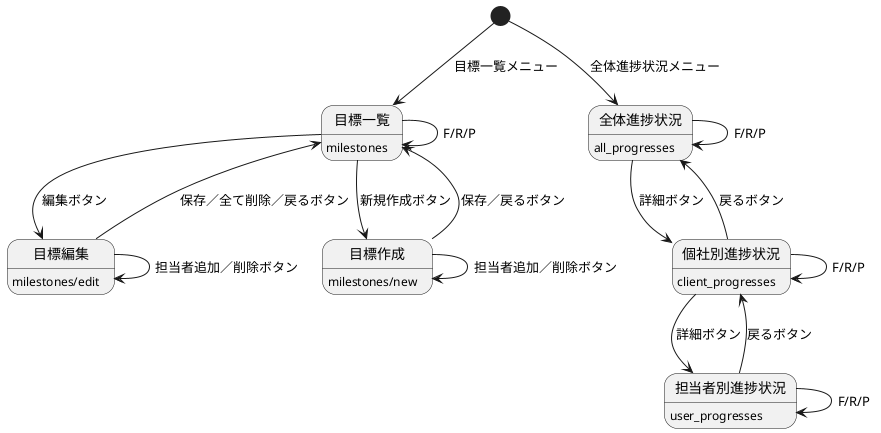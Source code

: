 @startuml 目標管理
[*]--> 目標一覧: 目標一覧メニュー

目標一覧 --> 目標編集: 編集ボタン
目標編集 --> 目標一覧: 保存／全て削除／戻るボタン

目標一覧 --> 目標作成: 新規作成ボタン
目標作成 --> 目標一覧: 保存／戻るボタン

目標一覧 --> 目標一覧: F/R/P
目標編集 --> 目標編集: 担当者追加／削除ボタン
目標作成 --> 目標作成: 担当者追加／削除ボタン

目標一覧: milestones
目標作成: milestones/new
目標編集: milestones/edit

[*] --> 全体進捗状況: 全体進捗状況メニュー

全体進捗状況 --> 個社別進捗状況: 詳細ボタン
個社別進捗状況 --> 全体進捗状況: 戻るボタン

個社別進捗状況 --> 担当者別進捗状況: 詳細ボタン
担当者別進捗状況 --> 個社別進捗状況: 戻るボタン

全体進捗状況 --> 全体進捗状況: F/R/P
個社別進捗状況 --> 個社別進捗状況: F/R/P
担当者別進捗状況 --> 担当者別進捗状況: F/R/P

全体進捗状況: all_progresses
個社別進捗状況: client_progresses
担当者別進捗状況: user_progresses
@enduml